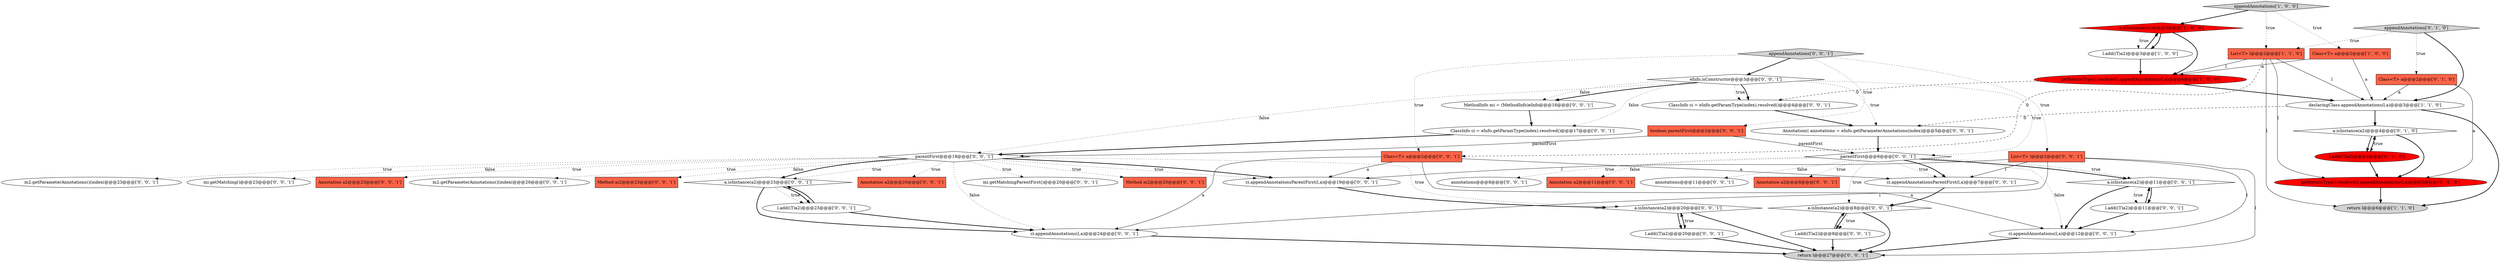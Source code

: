 digraph {
3 [style = filled, label = "a.isInstance(a2)@@@3@@@['1', '0', '0']", fillcolor = red, shape = diamond image = "AAA1AAABBB1BBB"];
10 [style = filled, label = "Class<T> a@@@2@@@['0', '1', '0']", fillcolor = tomato, shape = box image = "AAA0AAABBB2BBB"];
43 [style = filled, label = "Annotation a2@@@11@@@['0', '0', '1']", fillcolor = tomato, shape = box image = "AAA0AAABBB3BBB"];
8 [style = filled, label = "a.isInstance(a2)@@@4@@@['0', '1', '0']", fillcolor = white, shape = diamond image = "AAA0AAABBB2BBB"];
45 [style = filled, label = "l.add((T)a2)@@@8@@@['0', '0', '1']", fillcolor = white, shape = ellipse image = "AAA0AAABBB3BBB"];
19 [style = filled, label = "parentFirst@@@6@@@['0', '0', '1']", fillcolor = white, shape = diamond image = "AAA0AAABBB3BBB"];
30 [style = filled, label = "annotations@@@11@@@['0', '0', '1']", fillcolor = white, shape = ellipse image = "AAA0AAABBB3BBB"];
28 [style = filled, label = "boolean parentFirst@@@2@@@['0', '0', '1']", fillcolor = tomato, shape = box image = "AAA0AAABBB3BBB"];
35 [style = filled, label = "mi.getMatching()@@@23@@@['0', '0', '1']", fillcolor = white, shape = ellipse image = "AAA0AAABBB3BBB"];
13 [style = filled, label = "a.isInstance(a2)@@@11@@@['0', '0', '1']", fillcolor = white, shape = diamond image = "AAA0AAABBB3BBB"];
16 [style = filled, label = "ClassInfo ci = eInfo.getParamType(index).resolved()@@@17@@@['0', '0', '1']", fillcolor = white, shape = ellipse image = "AAA0AAABBB3BBB"];
25 [style = filled, label = "ci.appendAnnotations(l,a)@@@24@@@['0', '0', '1']", fillcolor = white, shape = ellipse image = "AAA0AAABBB3BBB"];
7 [style = filled, label = "return l@@@6@@@['1', '1', '0']", fillcolor = lightgray, shape = ellipse image = "AAA0AAABBB1BBB"];
26 [style = filled, label = "List<T> l@@@2@@@['0', '0', '1']", fillcolor = tomato, shape = box image = "AAA0AAABBB3BBB"];
4 [style = filled, label = "Class<T> a@@@2@@@['1', '0', '0']", fillcolor = tomato, shape = box image = "AAA0AAABBB1BBB"];
42 [style = filled, label = "ci.appendAnnotationsParentFirst(l,a)@@@19@@@['0', '0', '1']", fillcolor = white, shape = ellipse image = "AAA0AAABBB3BBB"];
21 [style = filled, label = "eInfo.isConstructor@@@3@@@['0', '0', '1']", fillcolor = white, shape = diamond image = "AAA0AAABBB3BBB"];
36 [style = filled, label = "Class<T> a@@@2@@@['0', '0', '1']", fillcolor = tomato, shape = box image = "AAA0AAABBB3BBB"];
18 [style = filled, label = "ci.appendAnnotations(l,a)@@@12@@@['0', '0', '1']", fillcolor = white, shape = ellipse image = "AAA0AAABBB3BBB"];
48 [style = filled, label = "appendAnnotations['0', '0', '1']", fillcolor = lightgray, shape = diamond image = "AAA0AAABBB3BBB"];
31 [style = filled, label = "Annotation a2@@@20@@@['0', '0', '1']", fillcolor = tomato, shape = box image = "AAA0AAABBB3BBB"];
22 [style = filled, label = "mi.getMatchingParentFirst()@@@20@@@['0', '0', '1']", fillcolor = white, shape = ellipse image = "AAA0AAABBB3BBB"];
37 [style = filled, label = "Method m2@@@20@@@['0', '0', '1']", fillcolor = tomato, shape = box image = "AAA0AAABBB3BBB"];
47 [style = filled, label = "l.add((T)a2)@@@23@@@['0', '0', '1']", fillcolor = white, shape = ellipse image = "AAA0AAABBB3BBB"];
23 [style = filled, label = "m2.getParameterAnnotations()(index(@@@23@@@['0', '0', '1']", fillcolor = white, shape = ellipse image = "AAA0AAABBB3BBB"];
39 [style = filled, label = "Annotation a2@@@23@@@['0', '0', '1']", fillcolor = tomato, shape = box image = "AAA0AAABBB3BBB"];
29 [style = filled, label = "ci.appendAnnotationsParentFirst(l,a)@@@7@@@['0', '0', '1']", fillcolor = white, shape = ellipse image = "AAA0AAABBB3BBB"];
11 [style = filled, label = "getReturnType().resolved().appendAnnotations(l,a)@@@5@@@['0', '1', '0']", fillcolor = red, shape = ellipse image = "AAA1AAABBB2BBB"];
17 [style = filled, label = "a.isInstance(a2)@@@20@@@['0', '0', '1']", fillcolor = white, shape = diamond image = "AAA0AAABBB3BBB"];
0 [style = filled, label = "getReturnType().resolved().appendAnnotations(l,a)@@@4@@@['1', '0', '0']", fillcolor = red, shape = ellipse image = "AAA1AAABBB1BBB"];
15 [style = filled, label = "MethodInfo mi = (MethodInfo)eInfo@@@16@@@['0', '0', '1']", fillcolor = white, shape = ellipse image = "AAA0AAABBB3BBB"];
46 [style = filled, label = "m2.getParameterAnnotations()(index(@@@20@@@['0', '0', '1']", fillcolor = white, shape = ellipse image = "AAA0AAABBB3BBB"];
27 [style = filled, label = "Annotation(( annotations = eInfo.getParameterAnnotations(index)@@@5@@@['0', '0', '1']", fillcolor = white, shape = ellipse image = "AAA0AAABBB3BBB"];
1 [style = filled, label = "declaringClass.appendAnnotations(l,a)@@@3@@@['1', '1', '0']", fillcolor = white, shape = ellipse image = "AAA0AAABBB1BBB"];
2 [style = filled, label = "l.add((T)a2)@@@3@@@['1', '0', '0']", fillcolor = white, shape = ellipse image = "AAA0AAABBB1BBB"];
6 [style = filled, label = "List<T> l@@@2@@@['1', '1', '0']", fillcolor = tomato, shape = box image = "AAA0AAABBB1BBB"];
12 [style = filled, label = "appendAnnotations['0', '1', '0']", fillcolor = lightgray, shape = diamond image = "AAA0AAABBB2BBB"];
38 [style = filled, label = "Annotation a2@@@8@@@['0', '0', '1']", fillcolor = tomato, shape = box image = "AAA0AAABBB3BBB"];
20 [style = filled, label = "a.isInstance(a2)@@@23@@@['0', '0', '1']", fillcolor = white, shape = diamond image = "AAA0AAABBB3BBB"];
44 [style = filled, label = "a.isInstance(a2)@@@8@@@['0', '0', '1']", fillcolor = white, shape = diamond image = "AAA0AAABBB3BBB"];
5 [style = filled, label = "appendAnnotations['1', '0', '0']", fillcolor = lightgray, shape = diamond image = "AAA0AAABBB1BBB"];
9 [style = filled, label = "l.add((T)a2)@@@4@@@['0', '1', '0']", fillcolor = red, shape = ellipse image = "AAA1AAABBB2BBB"];
34 [style = filled, label = "l.add((T)a2)@@@11@@@['0', '0', '1']", fillcolor = white, shape = ellipse image = "AAA0AAABBB3BBB"];
40 [style = filled, label = "annotations@@@8@@@['0', '0', '1']", fillcolor = white, shape = ellipse image = "AAA0AAABBB3BBB"];
32 [style = filled, label = "return l@@@27@@@['0', '0', '1']", fillcolor = lightgray, shape = ellipse image = "AAA0AAABBB3BBB"];
41 [style = filled, label = "Method m2@@@23@@@['0', '0', '1']", fillcolor = tomato, shape = box image = "AAA0AAABBB3BBB"];
24 [style = filled, label = "parentFirst@@@18@@@['0', '0', '1']", fillcolor = white, shape = diamond image = "AAA0AAABBB3BBB"];
14 [style = filled, label = "l.add((T)a2)@@@20@@@['0', '0', '1']", fillcolor = white, shape = ellipse image = "AAA0AAABBB3BBB"];
33 [style = filled, label = "ClassInfo ci = eInfo.getParamType(index).resolved()@@@4@@@['0', '0', '1']", fillcolor = white, shape = ellipse image = "AAA0AAABBB3BBB"];
19->40 [style = dotted, label="true"];
5->3 [style = bold, label=""];
9->11 [style = bold, label=""];
4->1 [style = solid, label="a"];
1->27 [style = dashed, label="0"];
21->15 [style = bold, label=""];
24->17 [style = dotted, label="true"];
34->18 [style = bold, label=""];
17->14 [style = dotted, label="true"];
21->27 [style = dotted, label="true"];
14->17 [style = bold, label=""];
24->35 [style = dotted, label="false"];
19->44 [style = dotted, label="true"];
48->26 [style = dotted, label="true"];
17->14 [style = bold, label=""];
24->42 [style = dotted, label="true"];
6->36 [style = dashed, label="0"];
48->21 [style = bold, label=""];
18->32 [style = bold, label=""];
29->44 [style = bold, label=""];
26->29 [style = solid, label="l"];
27->19 [style = bold, label=""];
21->15 [style = dotted, label="false"];
8->11 [style = bold, label=""];
6->11 [style = solid, label="l"];
13->34 [style = bold, label=""];
19->38 [style = dotted, label="true"];
24->41 [style = dotted, label="false"];
5->6 [style = dotted, label="true"];
48->28 [style = dotted, label="true"];
9->8 [style = bold, label=""];
21->24 [style = dotted, label="false"];
12->1 [style = bold, label=""];
33->27 [style = bold, label=""];
20->25 [style = bold, label=""];
20->47 [style = dotted, label="true"];
48->36 [style = dotted, label="true"];
3->0 [style = bold, label=""];
5->4 [style = dotted, label="true"];
24->20 [style = bold, label=""];
21->33 [style = dotted, label="true"];
26->25 [style = solid, label="l"];
47->25 [style = bold, label=""];
19->13 [style = bold, label=""];
3->2 [style = bold, label=""];
12->10 [style = dotted, label="true"];
19->29 [style = dotted, label="true"];
12->6 [style = dotted, label="true"];
24->22 [style = dotted, label="true"];
44->32 [style = bold, label=""];
0->33 [style = dashed, label="0"];
6->0 [style = solid, label="l"];
28->19 [style = solid, label="parentFirst"];
44->45 [style = bold, label=""];
13->18 [style = bold, label=""];
44->45 [style = dotted, label="true"];
13->34 [style = dotted, label="true"];
21->16 [style = dotted, label="false"];
24->25 [style = dotted, label="false"];
19->18 [style = dotted, label="false"];
1->8 [style = bold, label=""];
19->29 [style = bold, label=""];
16->24 [style = bold, label=""];
2->3 [style = bold, label=""];
24->39 [style = dotted, label="true"];
45->32 [style = bold, label=""];
26->42 [style = solid, label="l"];
1->7 [style = bold, label=""];
45->44 [style = bold, label=""];
26->32 [style = solid, label="l"];
10->1 [style = solid, label="a"];
19->43 [style = dotted, label="false"];
2->0 [style = bold, label=""];
36->18 [style = solid, label="a"];
24->23 [style = dotted, label="true"];
0->1 [style = bold, label=""];
24->20 [style = dotted, label="true"];
36->25 [style = solid, label="a"];
10->11 [style = solid, label="a"];
8->9 [style = dotted, label="true"];
24->46 [style = dotted, label="true"];
28->24 [style = solid, label="parentFirst"];
14->32 [style = bold, label=""];
24->42 [style = bold, label=""];
21->33 [style = bold, label=""];
42->17 [style = bold, label=""];
34->13 [style = bold, label=""];
24->31 [style = dotted, label="true"];
25->32 [style = bold, label=""];
6->7 [style = solid, label="l"];
19->30 [style = dotted, label="false"];
19->13 [style = dotted, label="true"];
17->32 [style = bold, label=""];
15->16 [style = bold, label=""];
20->47 [style = bold, label=""];
36->29 [style = solid, label="a"];
21->19 [style = dotted, label="true"];
47->20 [style = bold, label=""];
24->37 [style = dotted, label="true"];
8->9 [style = bold, label=""];
4->0 [style = solid, label="a"];
6->1 [style = solid, label="l"];
11->7 [style = bold, label=""];
3->2 [style = dotted, label="true"];
36->42 [style = solid, label="a"];
26->18 [style = solid, label="l"];
}
